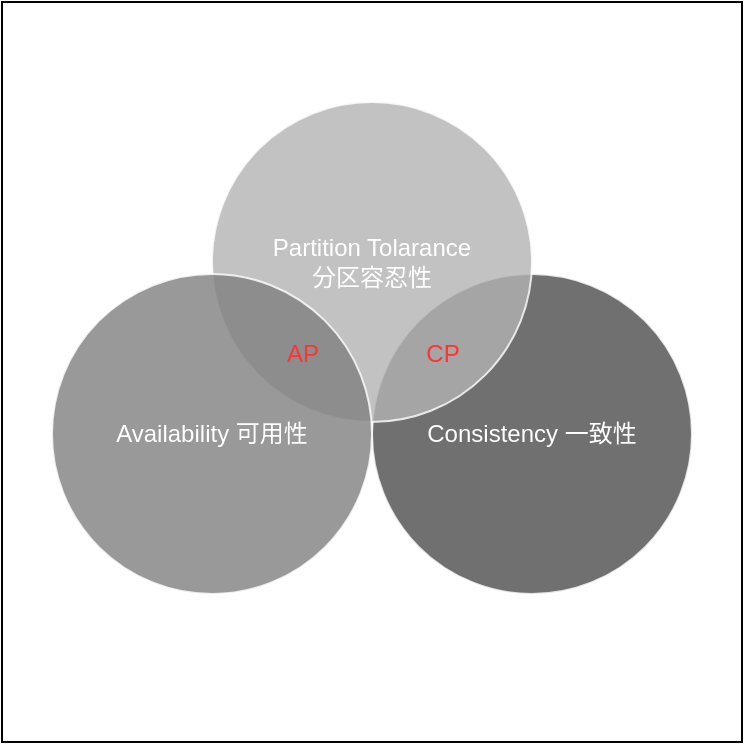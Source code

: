<mxfile>
    <diagram id="Al1H9eT2hOA6GabFGMHh" name="第 1 页">
        <mxGraphModel dx="1080" dy="468" grid="1" gridSize="10" guides="1" tooltips="1" connect="1" arrows="1" fold="1" page="1" pageScale="1" pageWidth="827" pageHeight="1169" background="#ffffff" math="0" shadow="0">
            <root>
                <mxCell id="0"/>
                <mxCell id="1" parent="0"/>
                <mxCell id="5" value="" style="whiteSpace=wrap;html=1;aspect=fixed;strokeColor=#000000;fillColor=#FFFFFF;" vertex="1" parent="1">
                    <mxGeometry x="20" y="10" width="370" height="370" as="geometry"/>
                </mxCell>
                <mxCell id="2" value="Consistency 一致性" style="ellipse;whiteSpace=wrap;html=1;aspect=fixed;fillColor=#4D4D4D;opacity=80;strokeColor=#FFFFFF;fontColor=#FFFFFF;" vertex="1" parent="1">
                    <mxGeometry x="205" y="146" width="160" height="160" as="geometry"/>
                </mxCell>
                <mxCell id="3" value="Partition Tolarance&lt;br&gt;分区容忍性" style="ellipse;whiteSpace=wrap;html=1;aspect=fixed;fillColor=#B3B3B3;opacity=80;strokeColor=#FFFFFF;fontColor=#FFFFFF;" vertex="1" parent="1">
                    <mxGeometry x="125" y="60" width="160" height="160" as="geometry"/>
                </mxCell>
                <mxCell id="4" value="Availability 可用性" style="ellipse;whiteSpace=wrap;html=1;aspect=fixed;fillColor=#808080;opacity=80;strokeColor=#FFFFFF;fontColor=#FFFFFF;" vertex="1" parent="1">
                    <mxGeometry x="45" y="146" width="160" height="160" as="geometry"/>
                </mxCell>
                <mxCell id="6" value="&lt;font color=&quot;#ff3333&quot;&gt;AP&lt;/font&gt;" style="text;html=1;resizable=0;autosize=1;align=center;verticalAlign=middle;points=[];fillColor=none;strokeColor=none;rounded=0;fontColor=#000000;" vertex="1" parent="1">
                    <mxGeometry x="155" y="176" width="30" height="20" as="geometry"/>
                </mxCell>
                <mxCell id="7" value="&lt;font color=&quot;#ff3333&quot;&gt;CP&lt;/font&gt;" style="text;html=1;resizable=0;autosize=1;align=center;verticalAlign=middle;points=[];fillColor=none;strokeColor=none;rounded=0;fontColor=#000000;" vertex="1" parent="1">
                    <mxGeometry x="225" y="176" width="30" height="20" as="geometry"/>
                </mxCell>
            </root>
        </mxGraphModel>
    </diagram>
</mxfile>